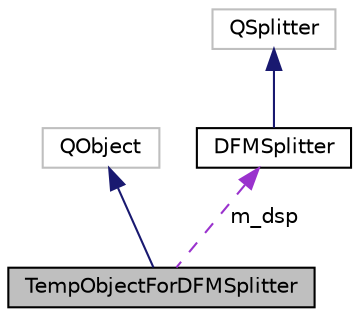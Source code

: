 digraph "TempObjectForDFMSplitter"
{
  edge [fontname="Helvetica",fontsize="10",labelfontname="Helvetica",labelfontsize="10"];
  node [fontname="Helvetica",fontsize="10",shape=record];
  Node2 [label="TempObjectForDFMSplitter",height=0.2,width=0.4,color="black", fillcolor="grey75", style="filled", fontcolor="black"];
  Node3 -> Node2 [dir="back",color="midnightblue",fontsize="10",style="solid",fontname="Helvetica"];
  Node3 [label="QObject",height=0.2,width=0.4,color="grey75", fillcolor="white", style="filled"];
  Node4 -> Node2 [dir="back",color="darkorchid3",fontsize="10",style="dashed",label=" m_dsp" ,fontname="Helvetica"];
  Node4 [label="DFMSplitter",height=0.2,width=0.4,color="black", fillcolor="white", style="filled",URL="$class_d_f_m_splitter.html"];
  Node5 -> Node4 [dir="back",color="midnightblue",fontsize="10",style="solid",fontname="Helvetica"];
  Node5 [label="QSplitter",height=0.2,width=0.4,color="grey75", fillcolor="white", style="filled"];
}
